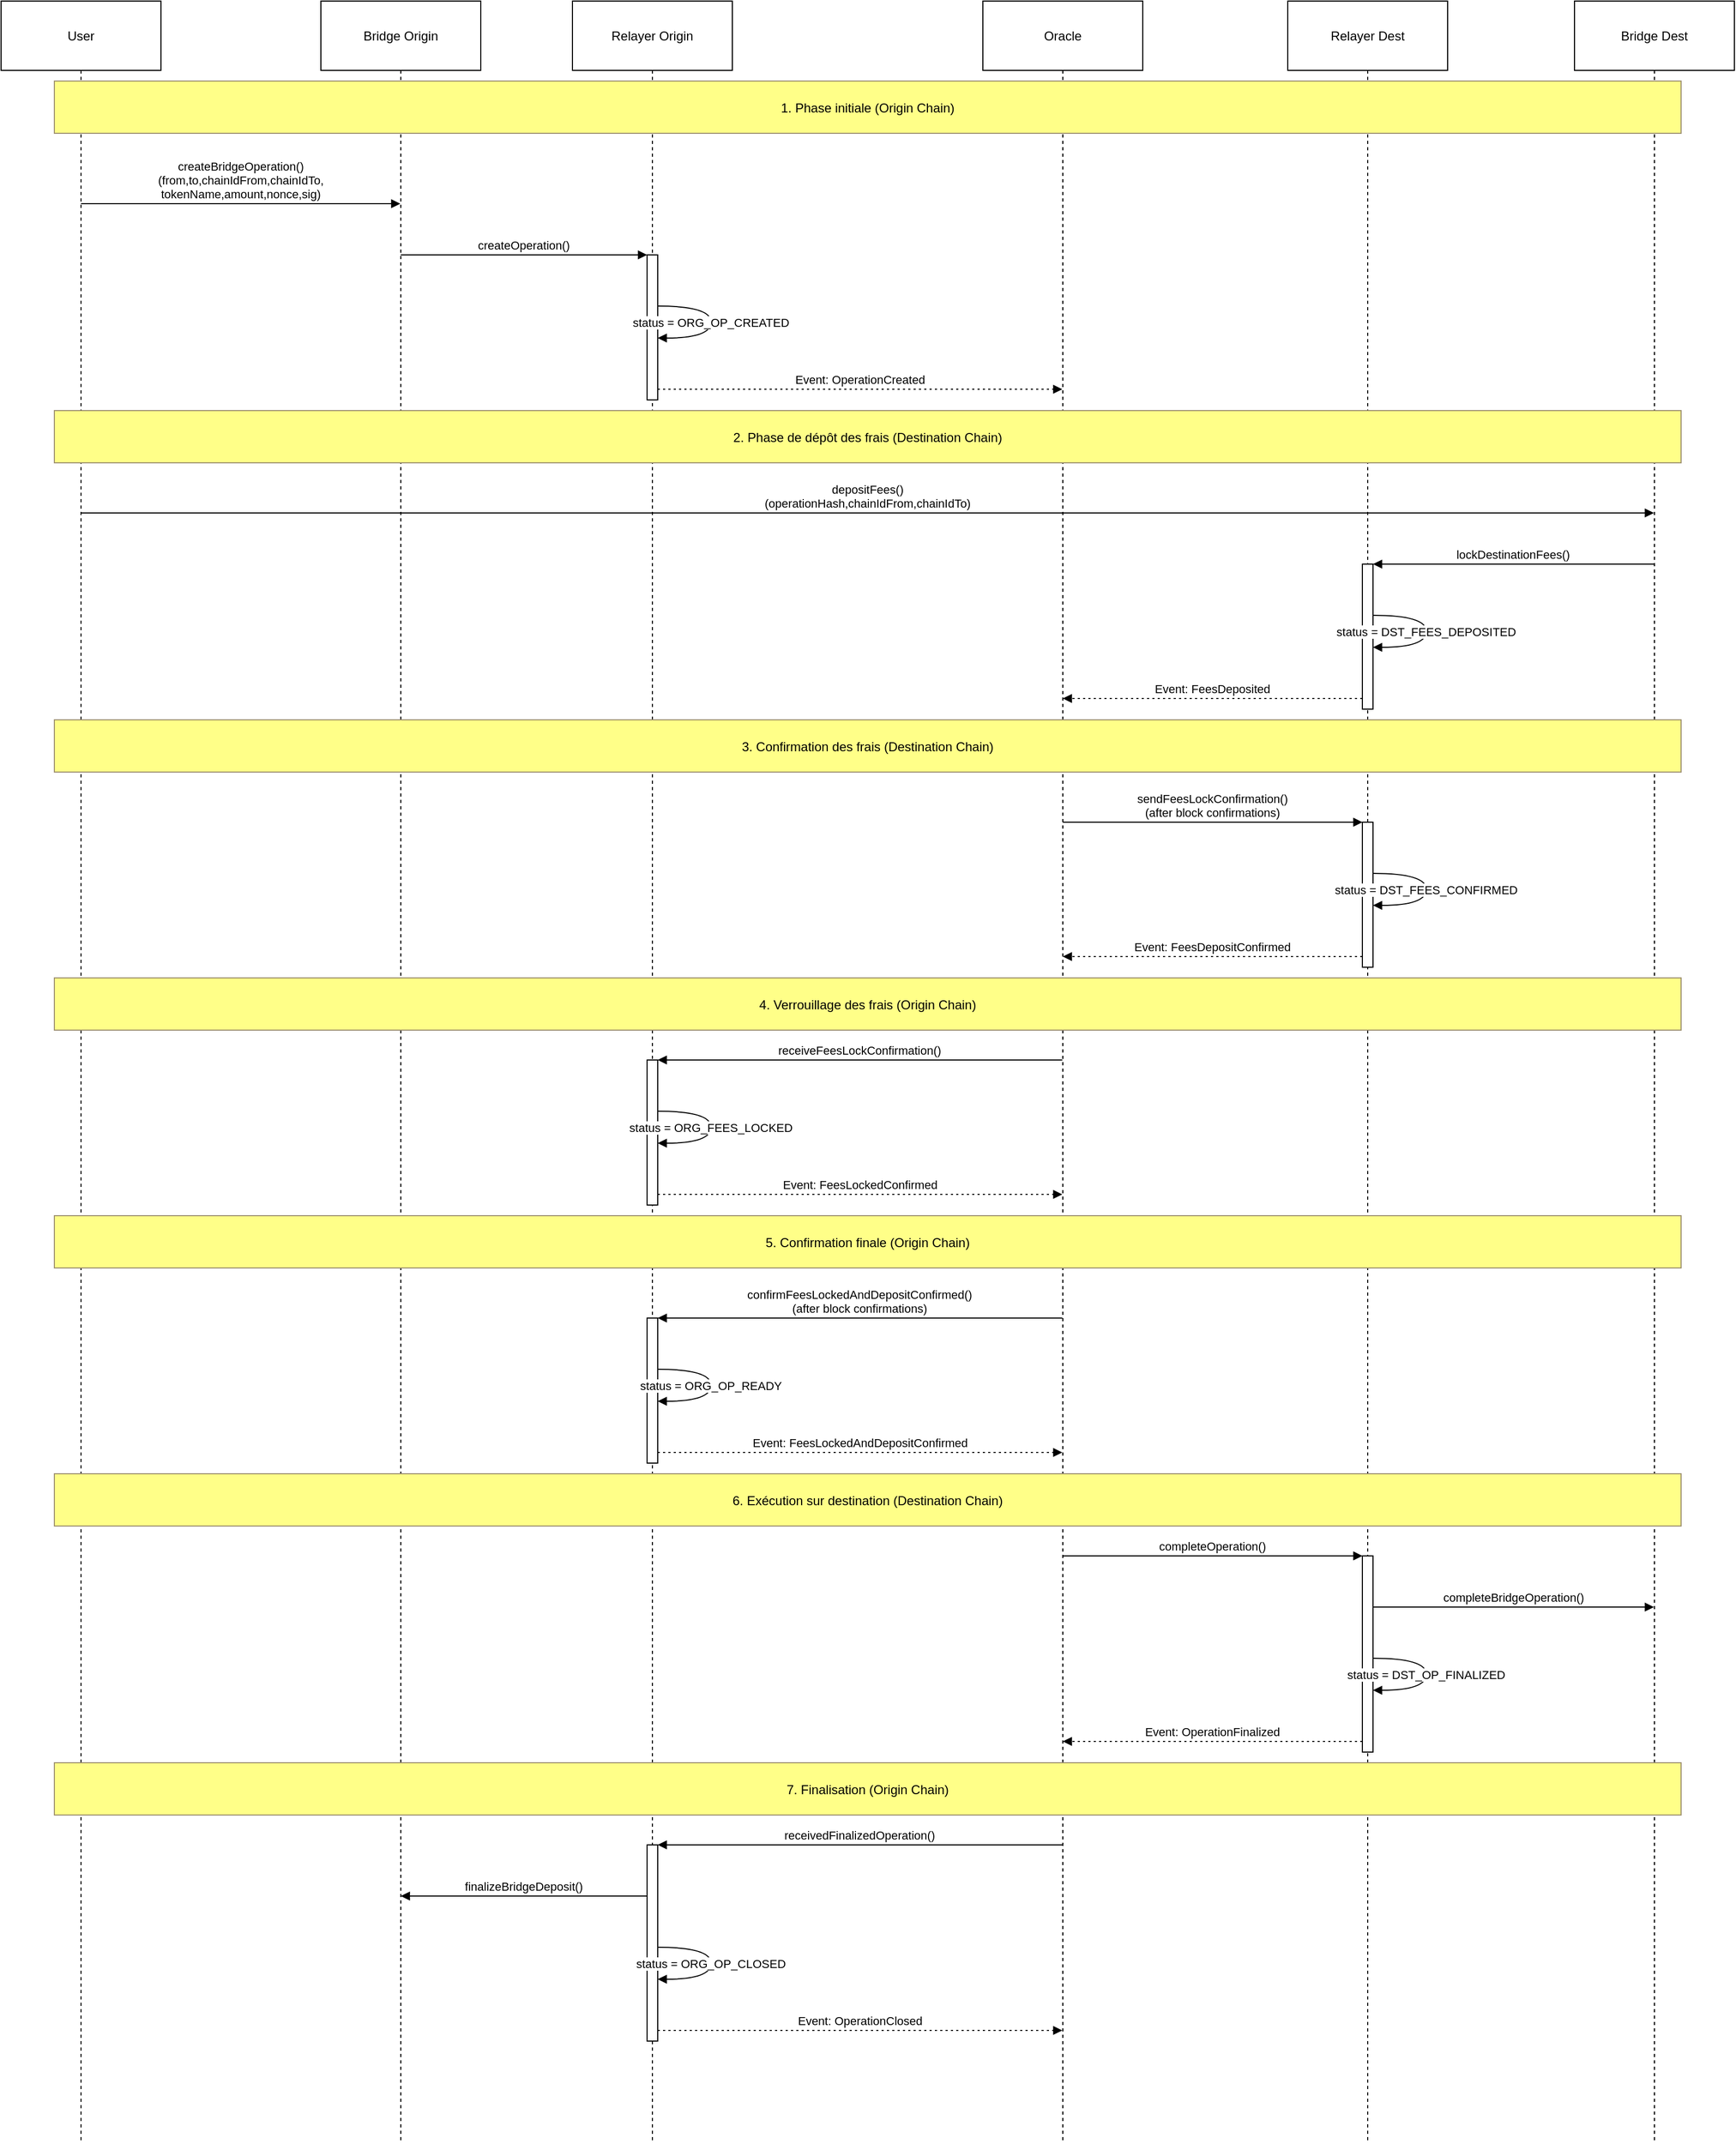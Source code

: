 <mxfile version="25.0.1" pages="2">
  <diagram name="Page-1" id="UpIJ6t59_B_ryDI0z33F">
    <mxGraphModel dx="1733" dy="1096" grid="1" gridSize="10" guides="1" tooltips="1" connect="1" arrows="1" fold="1" page="1" pageScale="1" pageWidth="1169" pageHeight="827" math="0" shadow="0">
      <root>
        <mxCell id="0" />
        <mxCell id="1" parent="0" />
        <mxCell id="U84bdcakY59jslJS3j8U-1" value="User" style="shape=umlLifeline;perimeter=lifelinePerimeter;whiteSpace=wrap;container=1;dropTarget=0;collapsible=0;recursiveResize=0;outlineConnect=0;portConstraint=eastwest;newEdgeStyle={&quot;edgeStyle&quot;:&quot;elbowEdgeStyle&quot;,&quot;elbow&quot;:&quot;vertical&quot;,&quot;curved&quot;:0,&quot;rounded&quot;:0};size=65;" vertex="1" parent="1">
          <mxGeometry x="20" y="20" width="150" height="2008" as="geometry" />
        </mxCell>
        <mxCell id="U84bdcakY59jslJS3j8U-2" value="Bridge Origin" style="shape=umlLifeline;perimeter=lifelinePerimeter;whiteSpace=wrap;container=1;dropTarget=0;collapsible=0;recursiveResize=0;outlineConnect=0;portConstraint=eastwest;newEdgeStyle={&quot;edgeStyle&quot;:&quot;elbowEdgeStyle&quot;,&quot;elbow&quot;:&quot;vertical&quot;,&quot;curved&quot;:0,&quot;rounded&quot;:0};size=65;" vertex="1" parent="1">
          <mxGeometry x="320" y="20" width="150" height="2008" as="geometry" />
        </mxCell>
        <mxCell id="U84bdcakY59jslJS3j8U-3" value="Relayer Origin" style="shape=umlLifeline;perimeter=lifelinePerimeter;whiteSpace=wrap;container=1;dropTarget=0;collapsible=0;recursiveResize=0;outlineConnect=0;portConstraint=eastwest;newEdgeStyle={&quot;edgeStyle&quot;:&quot;elbowEdgeStyle&quot;,&quot;elbow&quot;:&quot;vertical&quot;,&quot;curved&quot;:0,&quot;rounded&quot;:0};size=65;" vertex="1" parent="1">
          <mxGeometry x="556" y="20" width="150" height="2008" as="geometry" />
        </mxCell>
        <mxCell id="U84bdcakY59jslJS3j8U-4" value="" style="points=[];perimeter=orthogonalPerimeter;outlineConnect=0;targetShapes=umlLifeline;portConstraint=eastwest;newEdgeStyle={&quot;edgeStyle&quot;:&quot;elbowEdgeStyle&quot;,&quot;elbow&quot;:&quot;vertical&quot;,&quot;curved&quot;:0,&quot;rounded&quot;:0}" vertex="1" parent="U84bdcakY59jslJS3j8U-3">
          <mxGeometry x="70" y="238" width="10" height="136" as="geometry" />
        </mxCell>
        <mxCell id="U84bdcakY59jslJS3j8U-5" value="" style="points=[];perimeter=orthogonalPerimeter;outlineConnect=0;targetShapes=umlLifeline;portConstraint=eastwest;newEdgeStyle={&quot;edgeStyle&quot;:&quot;elbowEdgeStyle&quot;,&quot;elbow&quot;:&quot;vertical&quot;,&quot;curved&quot;:0,&quot;rounded&quot;:0}" vertex="1" parent="U84bdcakY59jslJS3j8U-3">
          <mxGeometry x="70" y="993" width="10" height="136" as="geometry" />
        </mxCell>
        <mxCell id="U84bdcakY59jslJS3j8U-6" value="" style="points=[];perimeter=orthogonalPerimeter;outlineConnect=0;targetShapes=umlLifeline;portConstraint=eastwest;newEdgeStyle={&quot;edgeStyle&quot;:&quot;elbowEdgeStyle&quot;,&quot;elbow&quot;:&quot;vertical&quot;,&quot;curved&quot;:0,&quot;rounded&quot;:0}" vertex="1" parent="U84bdcakY59jslJS3j8U-3">
          <mxGeometry x="70" y="1235" width="10" height="136" as="geometry" />
        </mxCell>
        <mxCell id="U84bdcakY59jslJS3j8U-7" value="" style="points=[];perimeter=orthogonalPerimeter;outlineConnect=0;targetShapes=umlLifeline;portConstraint=eastwest;newEdgeStyle={&quot;edgeStyle&quot;:&quot;elbowEdgeStyle&quot;,&quot;elbow&quot;:&quot;vertical&quot;,&quot;curved&quot;:0,&quot;rounded&quot;:0}" vertex="1" parent="U84bdcakY59jslJS3j8U-3">
          <mxGeometry x="70" y="1729" width="10" height="184" as="geometry" />
        </mxCell>
        <mxCell id="U84bdcakY59jslJS3j8U-8" value="Oracle" style="shape=umlLifeline;perimeter=lifelinePerimeter;whiteSpace=wrap;container=1;dropTarget=0;collapsible=0;recursiveResize=0;outlineConnect=0;portConstraint=eastwest;newEdgeStyle={&quot;edgeStyle&quot;:&quot;elbowEdgeStyle&quot;,&quot;elbow&quot;:&quot;vertical&quot;,&quot;curved&quot;:0,&quot;rounded&quot;:0};size=65;" vertex="1" parent="1">
          <mxGeometry x="941" y="20" width="150" height="2008" as="geometry" />
        </mxCell>
        <mxCell id="U84bdcakY59jslJS3j8U-9" value="Relayer Dest" style="shape=umlLifeline;perimeter=lifelinePerimeter;whiteSpace=wrap;container=1;dropTarget=0;collapsible=0;recursiveResize=0;outlineConnect=0;portConstraint=eastwest;newEdgeStyle={&quot;edgeStyle&quot;:&quot;elbowEdgeStyle&quot;,&quot;elbow&quot;:&quot;vertical&quot;,&quot;curved&quot;:0,&quot;rounded&quot;:0};size=65;" vertex="1" parent="1">
          <mxGeometry x="1227" y="20" width="150" height="2008" as="geometry" />
        </mxCell>
        <mxCell id="U84bdcakY59jslJS3j8U-10" value="" style="points=[];perimeter=orthogonalPerimeter;outlineConnect=0;targetShapes=umlLifeline;portConstraint=eastwest;newEdgeStyle={&quot;edgeStyle&quot;:&quot;elbowEdgeStyle&quot;,&quot;elbow&quot;:&quot;vertical&quot;,&quot;curved&quot;:0,&quot;rounded&quot;:0}" vertex="1" parent="U84bdcakY59jslJS3j8U-9">
          <mxGeometry x="70" y="528" width="10" height="136" as="geometry" />
        </mxCell>
        <mxCell id="U84bdcakY59jslJS3j8U-11" value="" style="points=[];perimeter=orthogonalPerimeter;outlineConnect=0;targetShapes=umlLifeline;portConstraint=eastwest;newEdgeStyle={&quot;edgeStyle&quot;:&quot;elbowEdgeStyle&quot;,&quot;elbow&quot;:&quot;vertical&quot;,&quot;curved&quot;:0,&quot;rounded&quot;:0}" vertex="1" parent="U84bdcakY59jslJS3j8U-9">
          <mxGeometry x="70" y="770" width="10" height="136" as="geometry" />
        </mxCell>
        <mxCell id="U84bdcakY59jslJS3j8U-12" value="" style="points=[];perimeter=orthogonalPerimeter;outlineConnect=0;targetShapes=umlLifeline;portConstraint=eastwest;newEdgeStyle={&quot;edgeStyle&quot;:&quot;elbowEdgeStyle&quot;,&quot;elbow&quot;:&quot;vertical&quot;,&quot;curved&quot;:0,&quot;rounded&quot;:0}" vertex="1" parent="U84bdcakY59jslJS3j8U-9">
          <mxGeometry x="70" y="1458" width="10" height="184" as="geometry" />
        </mxCell>
        <mxCell id="U84bdcakY59jslJS3j8U-13" value="Bridge Dest" style="shape=umlLifeline;perimeter=lifelinePerimeter;whiteSpace=wrap;container=1;dropTarget=0;collapsible=0;recursiveResize=0;outlineConnect=0;portConstraint=eastwest;newEdgeStyle={&quot;edgeStyle&quot;:&quot;elbowEdgeStyle&quot;,&quot;elbow&quot;:&quot;vertical&quot;,&quot;curved&quot;:0,&quot;rounded&quot;:0};size=65;" vertex="1" parent="1">
          <mxGeometry x="1496" y="20" width="150" height="2008" as="geometry" />
        </mxCell>
        <mxCell id="U84bdcakY59jslJS3j8U-14" value="createBridgeOperation()&#xa;(from,to,chainIdFrom,chainIdTo,&#xa;tokenName,amount,nonce,sig)" style="verticalAlign=bottom;edgeStyle=elbowEdgeStyle;elbow=vertical;curved=0;rounded=0;endArrow=block;" edge="1" parent="1" source="U84bdcakY59jslJS3j8U-1" target="U84bdcakY59jslJS3j8U-2">
          <mxGeometry relative="1" as="geometry">
            <Array as="points">
              <mxPoint x="254" y="210" />
            </Array>
          </mxGeometry>
        </mxCell>
        <mxCell id="U84bdcakY59jslJS3j8U-15" value="createOperation()" style="verticalAlign=bottom;edgeStyle=elbowEdgeStyle;elbow=vertical;curved=0;rounded=0;endArrow=block;" edge="1" parent="1" source="U84bdcakY59jslJS3j8U-2" target="U84bdcakY59jslJS3j8U-4">
          <mxGeometry relative="1" as="geometry">
            <Array as="points">
              <mxPoint x="522" y="258" />
            </Array>
          </mxGeometry>
        </mxCell>
        <mxCell id="U84bdcakY59jslJS3j8U-16" value="status = ORG_OP_CREATED" style="curved=1;endArrow=block;rounded=0;" edge="1" parent="1" source="U84bdcakY59jslJS3j8U-4" target="U84bdcakY59jslJS3j8U-4">
          <mxGeometry relative="1" as="geometry">
            <Array as="points">
              <mxPoint x="686" y="306" />
              <mxPoint x="686" y="336" />
            </Array>
          </mxGeometry>
        </mxCell>
        <mxCell id="U84bdcakY59jslJS3j8U-17" value="Event: OperationCreated" style="verticalAlign=bottom;edgeStyle=elbowEdgeStyle;elbow=vertical;curved=0;rounded=0;dashed=1;dashPattern=2 3;endArrow=block;" edge="1" parent="1" source="U84bdcakY59jslJS3j8U-4" target="U84bdcakY59jslJS3j8U-8">
          <mxGeometry relative="1" as="geometry">
            <Array as="points">
              <mxPoint x="834" y="384" />
            </Array>
          </mxGeometry>
        </mxCell>
        <mxCell id="U84bdcakY59jslJS3j8U-18" value="depositFees()&#xa;(operationHash,chainIdFrom,chainIdTo)" style="verticalAlign=bottom;edgeStyle=elbowEdgeStyle;elbow=vertical;curved=0;rounded=0;endArrow=block;" edge="1" parent="1" source="U84bdcakY59jslJS3j8U-1" target="U84bdcakY59jslJS3j8U-13">
          <mxGeometry relative="1" as="geometry">
            <Array as="points">
              <mxPoint x="842" y="500" />
            </Array>
          </mxGeometry>
        </mxCell>
        <mxCell id="U84bdcakY59jslJS3j8U-19" value="lockDestinationFees()" style="verticalAlign=bottom;edgeStyle=elbowEdgeStyle;elbow=vertical;curved=0;rounded=0;endArrow=block;" edge="1" parent="1" source="U84bdcakY59jslJS3j8U-13" target="U84bdcakY59jslJS3j8U-10">
          <mxGeometry relative="1" as="geometry">
            <Array as="points">
              <mxPoint x="1448" y="548" />
            </Array>
          </mxGeometry>
        </mxCell>
        <mxCell id="U84bdcakY59jslJS3j8U-20" value="status = DST_FEES_DEPOSITED" style="curved=1;endArrow=block;rounded=0;" edge="1" parent="1" source="U84bdcakY59jslJS3j8U-10" target="U84bdcakY59jslJS3j8U-10">
          <mxGeometry relative="1" as="geometry">
            <Array as="points">
              <mxPoint x="1357" y="596" />
              <mxPoint x="1357" y="626" />
            </Array>
          </mxGeometry>
        </mxCell>
        <mxCell id="U84bdcakY59jslJS3j8U-21" value="Event: FeesDeposited" style="verticalAlign=bottom;edgeStyle=elbowEdgeStyle;elbow=vertical;curved=0;rounded=0;dashed=1;dashPattern=2 3;endArrow=block;" edge="1" parent="1" source="U84bdcakY59jslJS3j8U-10" target="U84bdcakY59jslJS3j8U-8">
          <mxGeometry relative="1" as="geometry">
            <Array as="points">
              <mxPoint x="1169" y="674" />
            </Array>
          </mxGeometry>
        </mxCell>
        <mxCell id="U84bdcakY59jslJS3j8U-22" value="sendFeesLockConfirmation()&#xa;(after block confirmations)" style="verticalAlign=bottom;edgeStyle=elbowEdgeStyle;elbow=vertical;curved=0;rounded=0;endArrow=block;" edge="1" parent="1" source="U84bdcakY59jslJS3j8U-8" target="U84bdcakY59jslJS3j8U-11">
          <mxGeometry relative="1" as="geometry">
            <Array as="points">
              <mxPoint x="1168" y="790" />
            </Array>
          </mxGeometry>
        </mxCell>
        <mxCell id="U84bdcakY59jslJS3j8U-23" value="status = DST_FEES_CONFIRMED" style="curved=1;endArrow=block;rounded=0;" edge="1" parent="1" source="U84bdcakY59jslJS3j8U-11" target="U84bdcakY59jslJS3j8U-11">
          <mxGeometry relative="1" as="geometry">
            <Array as="points">
              <mxPoint x="1357" y="838" />
              <mxPoint x="1357" y="868" />
            </Array>
          </mxGeometry>
        </mxCell>
        <mxCell id="U84bdcakY59jslJS3j8U-24" value="Event: FeesDepositConfirmed" style="verticalAlign=bottom;edgeStyle=elbowEdgeStyle;elbow=vertical;curved=0;rounded=0;dashed=1;dashPattern=2 3;endArrow=block;" edge="1" parent="1" source="U84bdcakY59jslJS3j8U-11" target="U84bdcakY59jslJS3j8U-8">
          <mxGeometry relative="1" as="geometry">
            <Array as="points">
              <mxPoint x="1169" y="916" />
            </Array>
          </mxGeometry>
        </mxCell>
        <mxCell id="U84bdcakY59jslJS3j8U-25" value="receiveFeesLockConfirmation()" style="verticalAlign=bottom;edgeStyle=elbowEdgeStyle;elbow=vertical;curved=0;rounded=0;endArrow=block;" edge="1" parent="1" source="U84bdcakY59jslJS3j8U-8" target="U84bdcakY59jslJS3j8U-5">
          <mxGeometry relative="1" as="geometry">
            <Array as="points">
              <mxPoint x="835" y="1013" />
            </Array>
          </mxGeometry>
        </mxCell>
        <mxCell id="U84bdcakY59jslJS3j8U-26" value="status = ORG_FEES_LOCKED" style="curved=1;endArrow=block;rounded=0;" edge="1" parent="1" source="U84bdcakY59jslJS3j8U-5" target="U84bdcakY59jslJS3j8U-5">
          <mxGeometry relative="1" as="geometry">
            <Array as="points">
              <mxPoint x="686" y="1061" />
              <mxPoint x="686" y="1091" />
            </Array>
          </mxGeometry>
        </mxCell>
        <mxCell id="U84bdcakY59jslJS3j8U-27" value="Event: FeesLockedConfirmed" style="verticalAlign=bottom;edgeStyle=elbowEdgeStyle;elbow=vertical;curved=0;rounded=0;dashed=1;dashPattern=2 3;endArrow=block;" edge="1" parent="1" source="U84bdcakY59jslJS3j8U-5" target="U84bdcakY59jslJS3j8U-8">
          <mxGeometry relative="1" as="geometry">
            <Array as="points">
              <mxPoint x="834" y="1139" />
            </Array>
          </mxGeometry>
        </mxCell>
        <mxCell id="U84bdcakY59jslJS3j8U-28" value="confirmFeesLockedAndDepositConfirmed()&#xa;(after block confirmations)" style="verticalAlign=bottom;edgeStyle=elbowEdgeStyle;elbow=vertical;curved=0;rounded=0;endArrow=block;" edge="1" parent="1" source="U84bdcakY59jslJS3j8U-8" target="U84bdcakY59jslJS3j8U-6">
          <mxGeometry relative="1" as="geometry">
            <Array as="points">
              <mxPoint x="835" y="1255" />
            </Array>
          </mxGeometry>
        </mxCell>
        <mxCell id="U84bdcakY59jslJS3j8U-29" value="status = ORG_OP_READY" style="curved=1;endArrow=block;rounded=0;" edge="1" parent="1" source="U84bdcakY59jslJS3j8U-6" target="U84bdcakY59jslJS3j8U-6">
          <mxGeometry relative="1" as="geometry">
            <Array as="points">
              <mxPoint x="686" y="1303" />
              <mxPoint x="686" y="1333" />
            </Array>
          </mxGeometry>
        </mxCell>
        <mxCell id="U84bdcakY59jslJS3j8U-30" value="Event: FeesLockedAndDepositConfirmed" style="verticalAlign=bottom;edgeStyle=elbowEdgeStyle;elbow=vertical;curved=0;rounded=0;dashed=1;dashPattern=2 3;endArrow=block;" edge="1" parent="1" source="U84bdcakY59jslJS3j8U-6" target="U84bdcakY59jslJS3j8U-8">
          <mxGeometry relative="1" as="geometry">
            <Array as="points">
              <mxPoint x="834" y="1381" />
            </Array>
          </mxGeometry>
        </mxCell>
        <mxCell id="U84bdcakY59jslJS3j8U-31" value="completeOperation()" style="verticalAlign=bottom;edgeStyle=elbowEdgeStyle;elbow=vertical;curved=0;rounded=0;endArrow=block;" edge="1" parent="1" source="U84bdcakY59jslJS3j8U-8" target="U84bdcakY59jslJS3j8U-12">
          <mxGeometry relative="1" as="geometry">
            <Array as="points">
              <mxPoint x="1168" y="1478" />
            </Array>
          </mxGeometry>
        </mxCell>
        <mxCell id="U84bdcakY59jslJS3j8U-32" value="completeBridgeOperation()" style="verticalAlign=bottom;edgeStyle=elbowEdgeStyle;elbow=vertical;curved=0;rounded=0;endArrow=block;" edge="1" parent="1" source="U84bdcakY59jslJS3j8U-12" target="U84bdcakY59jslJS3j8U-13">
          <mxGeometry relative="1" as="geometry">
            <Array as="points">
              <mxPoint x="1447" y="1526" />
            </Array>
          </mxGeometry>
        </mxCell>
        <mxCell id="U84bdcakY59jslJS3j8U-33" value="status = DST_OP_FINALIZED" style="curved=1;endArrow=block;rounded=0;" edge="1" parent="1" source="U84bdcakY59jslJS3j8U-12" target="U84bdcakY59jslJS3j8U-12">
          <mxGeometry relative="1" as="geometry">
            <Array as="points">
              <mxPoint x="1357" y="1574" />
              <mxPoint x="1357" y="1604" />
            </Array>
          </mxGeometry>
        </mxCell>
        <mxCell id="U84bdcakY59jslJS3j8U-34" value="Event: OperationFinalized" style="verticalAlign=bottom;edgeStyle=elbowEdgeStyle;elbow=vertical;curved=0;rounded=0;dashed=1;dashPattern=2 3;endArrow=block;" edge="1" parent="1" source="U84bdcakY59jslJS3j8U-12" target="U84bdcakY59jslJS3j8U-8">
          <mxGeometry relative="1" as="geometry">
            <Array as="points">
              <mxPoint x="1169" y="1652" />
            </Array>
          </mxGeometry>
        </mxCell>
        <mxCell id="U84bdcakY59jslJS3j8U-35" value="receivedFinalizedOperation()" style="verticalAlign=bottom;edgeStyle=elbowEdgeStyle;elbow=vertical;curved=0;rounded=0;endArrow=block;" edge="1" parent="1" source="U84bdcakY59jslJS3j8U-8" target="U84bdcakY59jslJS3j8U-7">
          <mxGeometry relative="1" as="geometry">
            <Array as="points">
              <mxPoint x="835" y="1749" />
            </Array>
          </mxGeometry>
        </mxCell>
        <mxCell id="U84bdcakY59jslJS3j8U-36" value="finalizeBridgeDeposit()" style="verticalAlign=bottom;edgeStyle=elbowEdgeStyle;elbow=vertical;curved=0;rounded=0;endArrow=block;" edge="1" parent="1" source="U84bdcakY59jslJS3j8U-7" target="U84bdcakY59jslJS3j8U-2">
          <mxGeometry relative="1" as="geometry">
            <Array as="points">
              <mxPoint x="523" y="1797" />
            </Array>
          </mxGeometry>
        </mxCell>
        <mxCell id="U84bdcakY59jslJS3j8U-37" value="status = ORG_OP_CLOSED" style="curved=1;endArrow=block;rounded=0;" edge="1" parent="1" source="U84bdcakY59jslJS3j8U-7" target="U84bdcakY59jslJS3j8U-7">
          <mxGeometry relative="1" as="geometry">
            <Array as="points">
              <mxPoint x="686" y="1845" />
              <mxPoint x="686" y="1875" />
            </Array>
          </mxGeometry>
        </mxCell>
        <mxCell id="U84bdcakY59jslJS3j8U-38" value="Event: OperationClosed" style="verticalAlign=bottom;edgeStyle=elbowEdgeStyle;elbow=vertical;curved=0;rounded=0;dashed=1;dashPattern=2 3;endArrow=block;" edge="1" parent="1" source="U84bdcakY59jslJS3j8U-7" target="U84bdcakY59jslJS3j8U-8">
          <mxGeometry relative="1" as="geometry">
            <Array as="points">
              <mxPoint x="834" y="1923" />
            </Array>
          </mxGeometry>
        </mxCell>
        <mxCell id="U84bdcakY59jslJS3j8U-39" value="1. Phase initiale (Origin Chain)" style="fillColor=#ffff88;strokeColor=#9E916F;" vertex="1" parent="1">
          <mxGeometry x="70" y="95" width="1526" height="49" as="geometry" />
        </mxCell>
        <mxCell id="U84bdcakY59jslJS3j8U-40" value="2. Phase de dépôt des frais (Destination Chain)" style="fillColor=#ffff88;strokeColor=#9E916F;" vertex="1" parent="1">
          <mxGeometry x="70" y="404" width="1526" height="49" as="geometry" />
        </mxCell>
        <mxCell id="U84bdcakY59jslJS3j8U-41" value="3. Confirmation des frais (Destination Chain)" style="fillColor=#ffff88;strokeColor=#9E916F;" vertex="1" parent="1">
          <mxGeometry x="70" y="694" width="1526" height="49" as="geometry" />
        </mxCell>
        <mxCell id="U84bdcakY59jslJS3j8U-42" value="4. Verrouillage des frais (Origin Chain)" style="fillColor=#ffff88;strokeColor=#9E916F;" vertex="1" parent="1">
          <mxGeometry x="70" y="936" width="1526" height="49" as="geometry" />
        </mxCell>
        <mxCell id="U84bdcakY59jslJS3j8U-43" value="5. Confirmation finale (Origin Chain)" style="fillColor=#ffff88;strokeColor=#9E916F;" vertex="1" parent="1">
          <mxGeometry x="70" y="1159" width="1526" height="49" as="geometry" />
        </mxCell>
        <mxCell id="U84bdcakY59jslJS3j8U-44" value="6. Exécution sur destination (Destination Chain)" style="fillColor=#ffff88;strokeColor=#9E916F;" vertex="1" parent="1">
          <mxGeometry x="70" y="1401" width="1526" height="49" as="geometry" />
        </mxCell>
        <mxCell id="U84bdcakY59jslJS3j8U-45" value="7. Finalisation (Origin Chain)" style="fillColor=#ffff88;strokeColor=#9E916F;" vertex="1" parent="1">
          <mxGeometry x="70" y="1672" width="1526" height="49" as="geometry" />
        </mxCell>
      </root>
    </mxGraphModel>
  </diagram>
  <diagram id="g_8oHaGP9jTA-sQnmcoB" name="Page-2">
    <mxGraphModel dx="1733" dy="1096" grid="1" gridSize="10" guides="1" tooltips="1" connect="1" arrows="1" fold="1" page="1" pageScale="1" pageWidth="1169" pageHeight="827" math="0" shadow="0">
      <root>
        <mxCell id="0" />
        <mxCell id="1" parent="0" />
        <mxCell id="3Jbtu8QETEf0f3ECZVZz-1" value="Bridge 1337" style="shape=umlLifeline;perimeter=lifelinePerimeter;whiteSpace=wrap;container=1;dropTarget=0;collapsible=0;recursiveResize=0;outlineConnect=0;portConstraint=eastwest;newEdgeStyle={&quot;edgeStyle&quot;:&quot;elbowEdgeStyle&quot;,&quot;elbow&quot;:&quot;vertical&quot;,&quot;curved&quot;:0,&quot;rounded&quot;:0};size=65;" vertex="1" parent="1">
          <mxGeometry x="20" y="20" width="150" height="993" as="geometry" />
        </mxCell>
        <mxCell id="3Jbtu8QETEf0f3ECZVZz-2" value="Relayer 1337" style="shape=umlLifeline;perimeter=lifelinePerimeter;whiteSpace=wrap;container=1;dropTarget=0;collapsible=0;recursiveResize=0;outlineConnect=0;portConstraint=eastwest;newEdgeStyle={&quot;edgeStyle&quot;:&quot;elbowEdgeStyle&quot;,&quot;elbow&quot;:&quot;vertical&quot;,&quot;curved&quot;:0,&quot;rounded&quot;:0};size=65;" vertex="1" parent="1">
          <mxGeometry x="220" y="20" width="150" height="993" as="geometry" />
        </mxCell>
        <mxCell id="3Jbtu8QETEf0f3ECZVZz-3" value="" style="points=[];perimeter=orthogonalPerimeter;outlineConnect=0;targetShapes=umlLifeline;portConstraint=eastwest;newEdgeStyle={&quot;edgeStyle&quot;:&quot;elbowEdgeStyle&quot;,&quot;elbow&quot;:&quot;vertical&quot;,&quot;curved&quot;:0,&quot;rounded&quot;:0}" vertex="1" parent="3Jbtu8QETEf0f3ECZVZz-2">
          <mxGeometry x="70" y="181" width="10" height="136" as="geometry" />
        </mxCell>
        <mxCell id="3Jbtu8QETEf0f3ECZVZz-4" value="" style="points=[];perimeter=orthogonalPerimeter;outlineConnect=0;targetShapes=umlLifeline;portConstraint=eastwest;newEdgeStyle={&quot;edgeStyle&quot;:&quot;elbowEdgeStyle&quot;,&quot;elbow&quot;:&quot;vertical&quot;,&quot;curved&quot;:0,&quot;rounded&quot;:0}" vertex="1" parent="3Jbtu8QETEf0f3ECZVZz-2">
          <mxGeometry x="70" y="703" width="10" height="185" as="geometry" />
        </mxCell>
        <mxCell id="3Jbtu8QETEf0f3ECZVZz-5" value="Oracle" style="shape=umlLifeline;perimeter=lifelinePerimeter;whiteSpace=wrap;container=1;dropTarget=0;collapsible=0;recursiveResize=0;outlineConnect=0;portConstraint=eastwest;newEdgeStyle={&quot;edgeStyle&quot;:&quot;elbowEdgeStyle&quot;,&quot;elbow&quot;:&quot;vertical&quot;,&quot;curved&quot;:0,&quot;rounded&quot;:0};size=65;" vertex="1" parent="1">
          <mxGeometry x="756" y="20" width="150" height="993" as="geometry" />
        </mxCell>
        <mxCell id="3Jbtu8QETEf0f3ECZVZz-6" value="Relayer 5150" style="shape=umlLifeline;perimeter=lifelinePerimeter;whiteSpace=wrap;container=1;dropTarget=0;collapsible=0;recursiveResize=0;outlineConnect=0;portConstraint=eastwest;newEdgeStyle={&quot;edgeStyle&quot;:&quot;elbowEdgeStyle&quot;,&quot;elbow&quot;:&quot;vertical&quot;,&quot;curved&quot;:0,&quot;rounded&quot;:0};size=65;" vertex="1" parent="1">
          <mxGeometry x="1047" y="20" width="150" height="993" as="geometry" />
        </mxCell>
        <mxCell id="3Jbtu8QETEf0f3ECZVZz-7" value="" style="points=[];perimeter=orthogonalPerimeter;outlineConnect=0;targetShapes=umlLifeline;portConstraint=eastwest;newEdgeStyle={&quot;edgeStyle&quot;:&quot;elbowEdgeStyle&quot;,&quot;elbow&quot;:&quot;vertical&quot;,&quot;curved&quot;:0,&quot;rounded&quot;:0}" vertex="1" parent="3Jbtu8QETEf0f3ECZVZz-6">
          <mxGeometry x="70" y="355" width="10" height="136" as="geometry" />
        </mxCell>
        <mxCell id="3Jbtu8QETEf0f3ECZVZz-8" value="" style="points=[];perimeter=orthogonalPerimeter;outlineConnect=0;targetShapes=umlLifeline;portConstraint=eastwest;newEdgeStyle={&quot;edgeStyle&quot;:&quot;elbowEdgeStyle&quot;,&quot;elbow&quot;:&quot;vertical&quot;,&quot;curved&quot;:0,&quot;rounded&quot;:0}" vertex="1" parent="3Jbtu8QETEf0f3ECZVZz-6">
          <mxGeometry x="70" y="529" width="10" height="136" as="geometry" />
        </mxCell>
        <mxCell id="3Jbtu8QETEf0f3ECZVZz-9" value="Bridge 5150" style="shape=umlLifeline;perimeter=lifelinePerimeter;whiteSpace=wrap;container=1;dropTarget=0;collapsible=0;recursiveResize=0;outlineConnect=0;portConstraint=eastwest;newEdgeStyle={&quot;edgeStyle&quot;:&quot;elbowEdgeStyle&quot;,&quot;elbow&quot;:&quot;vertical&quot;,&quot;curved&quot;:0,&quot;rounded&quot;:0};size=65;" vertex="1" parent="1">
          <mxGeometry x="1341" y="20" width="150" height="993" as="geometry" />
        </mxCell>
        <mxCell id="3Jbtu8QETEf0f3ECZVZz-10" value="createOperation()" style="verticalAlign=bottom;edgeStyle=elbowEdgeStyle;elbow=vertical;curved=0;rounded=0;endArrow=block;" edge="1" parent="1" source="3Jbtu8QETEf0f3ECZVZz-1" target="3Jbtu8QETEf0f3ECZVZz-3">
          <mxGeometry relative="1" as="geometry">
            <Array as="points">
              <mxPoint x="204" y="201" />
            </Array>
          </mxGeometry>
        </mxCell>
        <mxCell id="3Jbtu8QETEf0f3ECZVZz-11" value="s_originOperations[hash].status = ORG_OP_CREATED" style="curved=1;endArrow=block;rounded=0;" edge="1" parent="1" source="3Jbtu8QETEf0f3ECZVZz-3" target="3Jbtu8QETEf0f3ECZVZz-3">
          <mxGeometry relative="1" as="geometry">
            <Array as="points">
              <mxPoint x="350" y="249" />
              <mxPoint x="350" y="279" />
            </Array>
          </mxGeometry>
        </mxCell>
        <mxCell id="3Jbtu8QETEf0f3ECZVZz-12" value="Event: OperationCreated" style="verticalAlign=bottom;edgeStyle=elbowEdgeStyle;elbow=vertical;curved=0;rounded=0;dashed=1;dashPattern=2 3;endArrow=block;" edge="1" parent="1" source="3Jbtu8QETEf0f3ECZVZz-3" target="3Jbtu8QETEf0f3ECZVZz-5">
          <mxGeometry relative="1" as="geometry">
            <Array as="points">
              <mxPoint x="574" y="327" />
            </Array>
          </mxGeometry>
        </mxCell>
        <mxCell id="3Jbtu8QETEf0f3ECZVZz-13" value="lockDestinationFees()" style="verticalAlign=bottom;edgeStyle=elbowEdgeStyle;elbow=vertical;curved=0;rounded=0;endArrow=block;" edge="1" parent="1" source="3Jbtu8QETEf0f3ECZVZz-9" target="3Jbtu8QETEf0f3ECZVZz-7">
          <mxGeometry relative="1" as="geometry">
            <Array as="points">
              <mxPoint x="1280" y="375" />
            </Array>
          </mxGeometry>
        </mxCell>
        <mxCell id="3Jbtu8QETEf0f3ECZVZz-14" value="s_destinationOperations[hash].status = DST_FEES_DEPOSITED" style="curved=1;endArrow=block;rounded=0;" edge="1" parent="1" source="3Jbtu8QETEf0f3ECZVZz-7" target="3Jbtu8QETEf0f3ECZVZz-7">
          <mxGeometry relative="1" as="geometry">
            <Array as="points">
              <mxPoint x="1177" y="423" />
              <mxPoint x="1177" y="453" />
            </Array>
          </mxGeometry>
        </mxCell>
        <mxCell id="3Jbtu8QETEf0f3ECZVZz-15" value="Event: FeesDeposited" style="verticalAlign=bottom;edgeStyle=elbowEdgeStyle;elbow=vertical;curved=0;rounded=0;dashed=1;dashPattern=2 3;endArrow=block;" edge="1" parent="1" source="3Jbtu8QETEf0f3ECZVZz-7" target="3Jbtu8QETEf0f3ECZVZz-5">
          <mxGeometry relative="1" as="geometry">
            <Array as="points">
              <mxPoint x="986" y="501" />
            </Array>
          </mxGeometry>
        </mxCell>
        <mxCell id="3Jbtu8QETEf0f3ECZVZz-16" value="sendFeesLockConfirmation()" style="verticalAlign=bottom;edgeStyle=elbowEdgeStyle;elbow=vertical;curved=0;rounded=0;endArrow=block;" edge="1" parent="1" source="3Jbtu8QETEf0f3ECZVZz-5" target="3Jbtu8QETEf0f3ECZVZz-8">
          <mxGeometry relative="1" as="geometry">
            <Array as="points">
              <mxPoint x="985" y="549" />
            </Array>
          </mxGeometry>
        </mxCell>
        <mxCell id="3Jbtu8QETEf0f3ECZVZz-17" value="s_destinationOperations[hash].status = DST_FEES_CONFIRMED" style="curved=1;endArrow=block;rounded=0;" edge="1" parent="1" source="3Jbtu8QETEf0f3ECZVZz-8" target="3Jbtu8QETEf0f3ECZVZz-8">
          <mxGeometry relative="1" as="geometry">
            <Array as="points">
              <mxPoint x="1177" y="597" />
              <mxPoint x="1177" y="627" />
            </Array>
          </mxGeometry>
        </mxCell>
        <mxCell id="3Jbtu8QETEf0f3ECZVZz-18" value="Event: FeesDepositConfirmed" style="verticalAlign=bottom;edgeStyle=elbowEdgeStyle;elbow=vertical;curved=0;rounded=0;dashed=1;dashPattern=2 3;endArrow=block;" edge="1" parent="1" source="3Jbtu8QETEf0f3ECZVZz-8" target="3Jbtu8QETEf0f3ECZVZz-5">
          <mxGeometry relative="1" as="geometry">
            <Array as="points">
              <mxPoint x="986" y="675" />
            </Array>
          </mxGeometry>
        </mxCell>
        <mxCell id="3Jbtu8QETEf0f3ECZVZz-19" value="receiveFeesLockConfirmation()" style="verticalAlign=bottom;edgeStyle=elbowEdgeStyle;elbow=vertical;curved=0;rounded=0;endArrow=block;" edge="1" parent="1" source="3Jbtu8QETEf0f3ECZVZz-5" target="3Jbtu8QETEf0f3ECZVZz-4">
          <mxGeometry relative="1" as="geometry">
            <Array as="points">
              <mxPoint x="575" y="723" />
            </Array>
          </mxGeometry>
        </mxCell>
        <mxCell id="3Jbtu8QETEf0f3ECZVZz-20" value="s_originOperations[hash].status = ORG_FEES_LOCKED" style="curved=1;endArrow=block;rounded=0;" edge="1" parent="1" source="3Jbtu8QETEf0f3ECZVZz-4" target="3Jbtu8QETEf0f3ECZVZz-4">
          <mxGeometry relative="1" as="geometry">
            <Array as="points">
              <mxPoint x="350" y="820" />
              <mxPoint x="350" y="850" />
            </Array>
          </mxGeometry>
        </mxCell>
        <mxCell id="3Jbtu8QETEf0f3ECZVZz-21" value="Event: FeesLockedConfirmed" style="verticalAlign=bottom;edgeStyle=elbowEdgeStyle;elbow=vertical;curved=0;rounded=0;dashed=1;dashPattern=2 3;endArrow=block;" edge="1" parent="1" source="3Jbtu8QETEf0f3ECZVZz-4" target="3Jbtu8QETEf0f3ECZVZz-5">
          <mxGeometry relative="1" as="geometry">
            <Array as="points">
              <mxPoint x="574" y="898" />
            </Array>
          </mxGeometry>
        </mxCell>
        <mxCell id="3Jbtu8QETEf0f3ECZVZz-22" value="Les états sont gérés indépendamment sur chaque chaîne" style="fillColor=#ffff88;strokeColor=#9E916F;" vertex="1" parent="1">
          <mxGeometry x="70" y="124" width="1371" height="49" as="geometry" />
        </mxCell>
        <mxCell id="3Jbtu8QETEf0f3ECZVZz-23" value="Vérifie s_originOperations[hash].status == ORG_OP_CREATED" style="fillColor=#ffff88;strokeColor=#9E916F;" vertex="1" parent="1">
          <mxGeometry x="320" y="743" width="471" height="49" as="geometry" />
        </mxCell>
      </root>
    </mxGraphModel>
  </diagram>
</mxfile>
